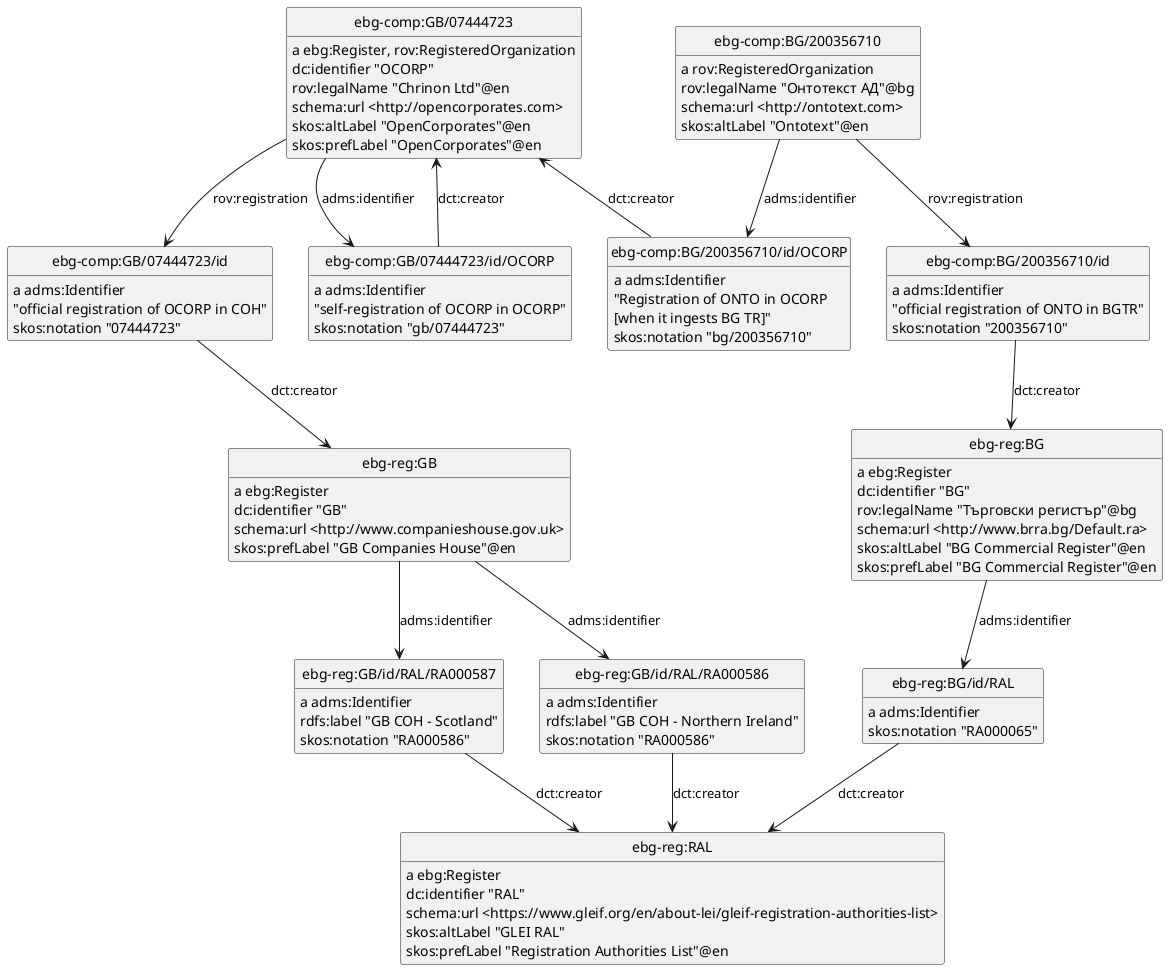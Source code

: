 @startuml
hide empty methods
hide empty attributes
hide circle
skinparam classAttributeIconSize 0
class ebg_reg_GB_id_RAL_RA000587 as "ebg-reg:GB/id/RAL/RA000587"
ebg_reg_GB_id_RAL_RA000587 : a adms:Identifier
class ebg_reg_RAL as "ebg-reg:RAL"
ebg_reg_GB_id_RAL_RA000587 --> ebg_reg_RAL : dct:creator
ebg_reg_GB_id_RAL_RA000587 : rdfs:label "GB COH - Scotland"
ebg_reg_GB_id_RAL_RA000587 : skos:notation "RA000586"
class ebg_comp_GB_07444723_id as "ebg-comp:GB/07444723/id"
ebg_comp_GB_07444723_id : a adms:Identifier
class ebg_reg_GB as "ebg-reg:GB"
ebg_comp_GB_07444723_id --> ebg_reg_GB : dct:creator
ebg_comp_GB_07444723_id :  "official registration of OCORP in COH"
ebg_comp_GB_07444723_id : skos:notation "07444723"
class ebg_reg_BG_id_RAL as "ebg-reg:BG/id/RAL"
ebg_reg_BG_id_RAL : a adms:Identifier
ebg_reg_BG_id_RAL --> ebg_reg_RAL : dct:creator
ebg_reg_BG_id_RAL : skos:notation "RA000065"
class ebg_comp_GB_07444723 as "ebg-comp:GB/07444723"
ebg_comp_GB_07444723 : a ebg:Register, rov:RegisteredOrganization
class ebg_comp_GB_07444723_id_OCORP as "ebg-comp:GB/07444723/id/OCORP"
ebg_comp_GB_07444723 --> ebg_comp_GB_07444723_id_OCORP : adms:identifier
ebg_comp_GB_07444723 --> ebg_comp_GB_07444723_id : rov:registration
ebg_comp_GB_07444723 : dc:identifier "OCORP"
ebg_comp_GB_07444723 : rov:legalName "Chrinon Ltd"@en
ebg_comp_GB_07444723 : schema:url <http://opencorporates.com>
ebg_comp_GB_07444723 : skos:altLabel "OpenCorporates"@en
ebg_comp_GB_07444723 : skos:prefLabel "OpenCorporates"@en
ebg_reg_RAL : a ebg:Register
ebg_reg_RAL : dc:identifier "RAL"
ebg_reg_RAL : schema:url <https://www.gleif.org/en/about-lei/gleif-registration-authorities-list>
ebg_reg_RAL : skos:altLabel "GLEI RAL"
ebg_reg_RAL : skos:prefLabel "Registration Authorities List"@en
class ebg_reg_GB_id_RAL_RA000586 as "ebg-reg:GB/id/RAL/RA000586"
ebg_reg_GB_id_RAL_RA000586 : a adms:Identifier
ebg_reg_GB_id_RAL_RA000586 --> ebg_reg_RAL : dct:creator
ebg_reg_GB_id_RAL_RA000586 : rdfs:label "GB COH - Northern Ireland"
ebg_reg_GB_id_RAL_RA000586 : skos:notation "RA000586"
class ebg_comp_BG_200356710 as "ebg-comp:BG/200356710"
ebg_comp_BG_200356710 : a rov:RegisteredOrganization
class ebg_comp_BG_200356710_id_OCORP as "ebg-comp:BG/200356710/id/OCORP"
ebg_comp_BG_200356710 --> ebg_comp_BG_200356710_id_OCORP : adms:identifier
class ebg_comp_BG_200356710_id as "ebg-comp:BG/200356710/id"
ebg_comp_BG_200356710 --> ebg_comp_BG_200356710_id : rov:registration
ebg_comp_BG_200356710 : rov:legalName "Онтотекст АД"@bg
ebg_comp_BG_200356710 : schema:url <http://ontotext.com>
ebg_comp_BG_200356710 : skos:altLabel "Ontotext"@en
ebg_comp_GB_07444723_id_OCORP : a adms:Identifier
ebg_comp_GB_07444723_id_OCORP -up-> ebg_comp_GB_07444723 : dct:creator
ebg_comp_GB_07444723_id_OCORP :  "self-registration of OCORP in OCORP"
ebg_comp_GB_07444723_id_OCORP : skos:notation "gb/07444723"
class ebg_reg_BG as "ebg-reg:BG"
ebg_reg_BG : a ebg:Register
ebg_reg_BG --> ebg_reg_BG_id_RAL : adms:identifier
ebg_reg_BG : dc:identifier "BG"
ebg_reg_BG : rov:legalName "Търговски регистър"@bg
ebg_reg_BG : schema:url <http://www.brra.bg/Default.ra>
ebg_reg_BG : skos:altLabel "BG Commercial Register"@en
ebg_reg_BG : skos:prefLabel "BG Commercial Register"@en
ebg_reg_GB : a ebg:Register
ebg_reg_GB --> ebg_reg_GB_id_RAL_RA000587 : adms:identifier
ebg_reg_GB --> ebg_reg_GB_id_RAL_RA000586 : adms:identifier
ebg_reg_GB : dc:identifier "GB"
ebg_reg_GB : schema:url <http://www.companieshouse.gov.uk>
ebg_reg_GB : skos:prefLabel "GB Companies House"@en
ebg_comp_BG_200356710_id_OCORP : a adms:Identifier
ebg_comp_BG_200356710_id_OCORP -up-> ebg_comp_GB_07444723 : dct:creator
ebg_comp_BG_200356710_id_OCORP :  "Registration of ONTO in OCORP\n[when it ingests BG TR]"
ebg_comp_BG_200356710_id_OCORP : skos:notation "bg/200356710"
ebg_comp_BG_200356710_id : a adms:Identifier
ebg_comp_BG_200356710_id --> ebg_reg_BG : dct:creator
ebg_comp_BG_200356710_id :  "official registration of ONTO in BGTR"
ebg_comp_BG_200356710_id : skos:notation "200356710"
@enduml
